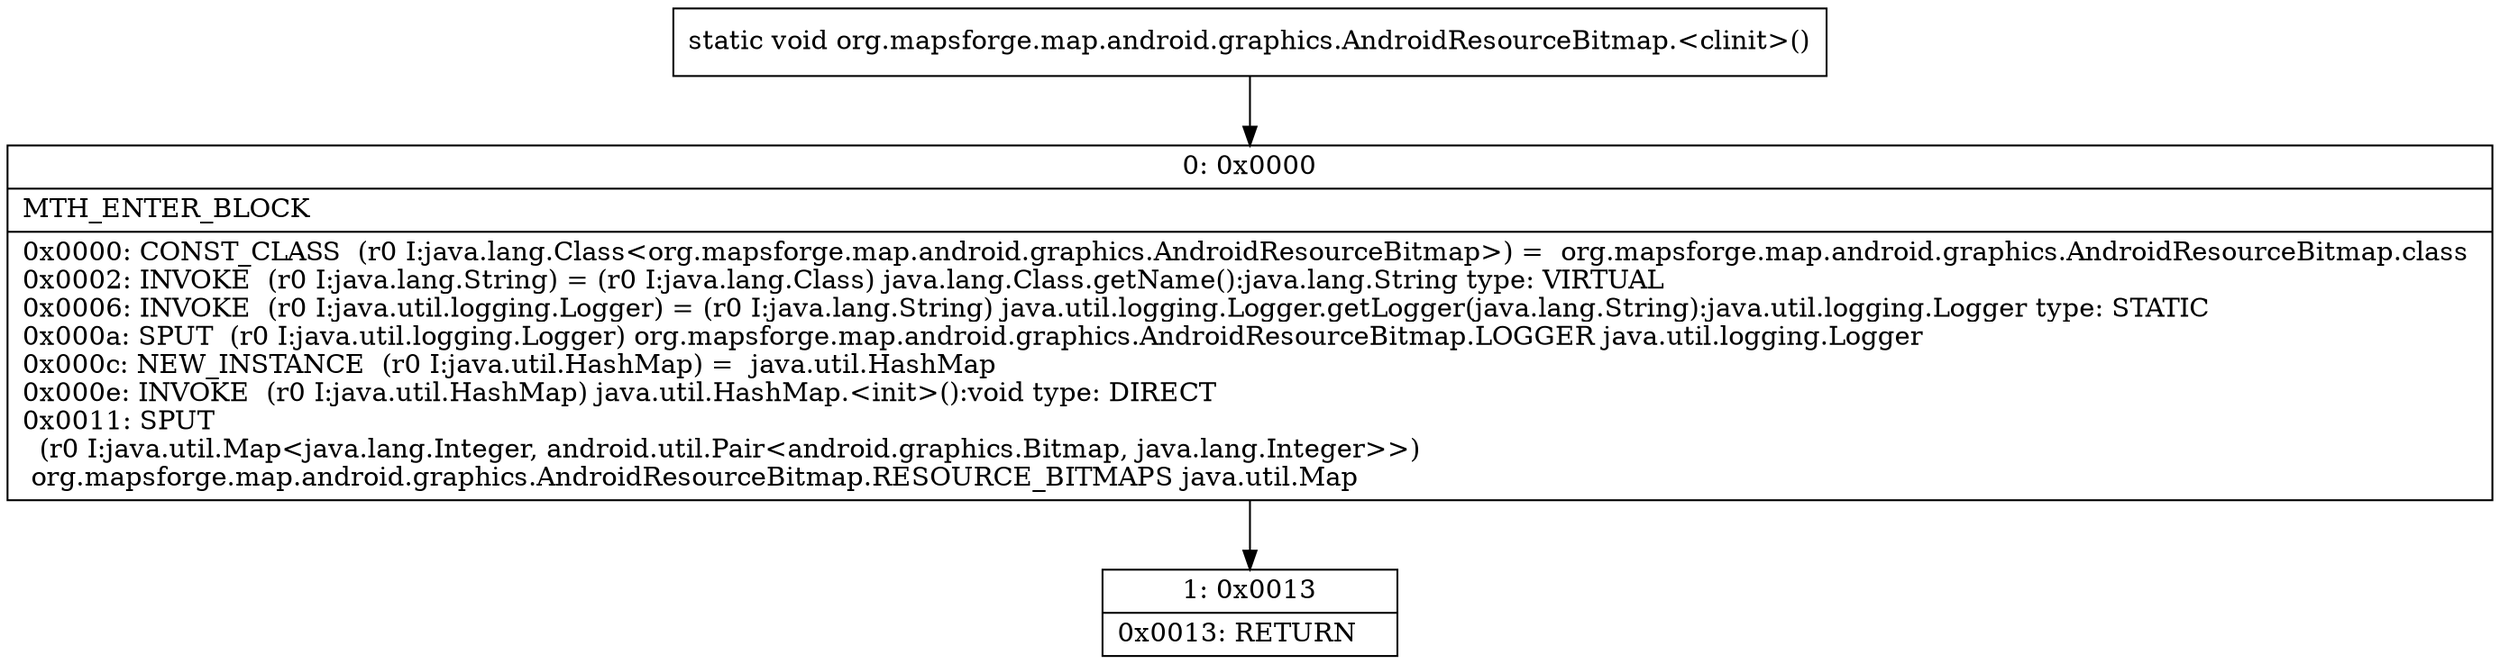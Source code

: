 digraph "CFG fororg.mapsforge.map.android.graphics.AndroidResourceBitmap.\<clinit\>()V" {
Node_0 [shape=record,label="{0\:\ 0x0000|MTH_ENTER_BLOCK\l|0x0000: CONST_CLASS  (r0 I:java.lang.Class\<org.mapsforge.map.android.graphics.AndroidResourceBitmap\>) =  org.mapsforge.map.android.graphics.AndroidResourceBitmap.class \l0x0002: INVOKE  (r0 I:java.lang.String) = (r0 I:java.lang.Class) java.lang.Class.getName():java.lang.String type: VIRTUAL \l0x0006: INVOKE  (r0 I:java.util.logging.Logger) = (r0 I:java.lang.String) java.util.logging.Logger.getLogger(java.lang.String):java.util.logging.Logger type: STATIC \l0x000a: SPUT  (r0 I:java.util.logging.Logger) org.mapsforge.map.android.graphics.AndroidResourceBitmap.LOGGER java.util.logging.Logger \l0x000c: NEW_INSTANCE  (r0 I:java.util.HashMap) =  java.util.HashMap \l0x000e: INVOKE  (r0 I:java.util.HashMap) java.util.HashMap.\<init\>():void type: DIRECT \l0x0011: SPUT  \l  (r0 I:java.util.Map\<java.lang.Integer, android.util.Pair\<android.graphics.Bitmap, java.lang.Integer\>\>)\l org.mapsforge.map.android.graphics.AndroidResourceBitmap.RESOURCE_BITMAPS java.util.Map \l}"];
Node_1 [shape=record,label="{1\:\ 0x0013|0x0013: RETURN   \l}"];
MethodNode[shape=record,label="{static void org.mapsforge.map.android.graphics.AndroidResourceBitmap.\<clinit\>() }"];
MethodNode -> Node_0;
Node_0 -> Node_1;
}

